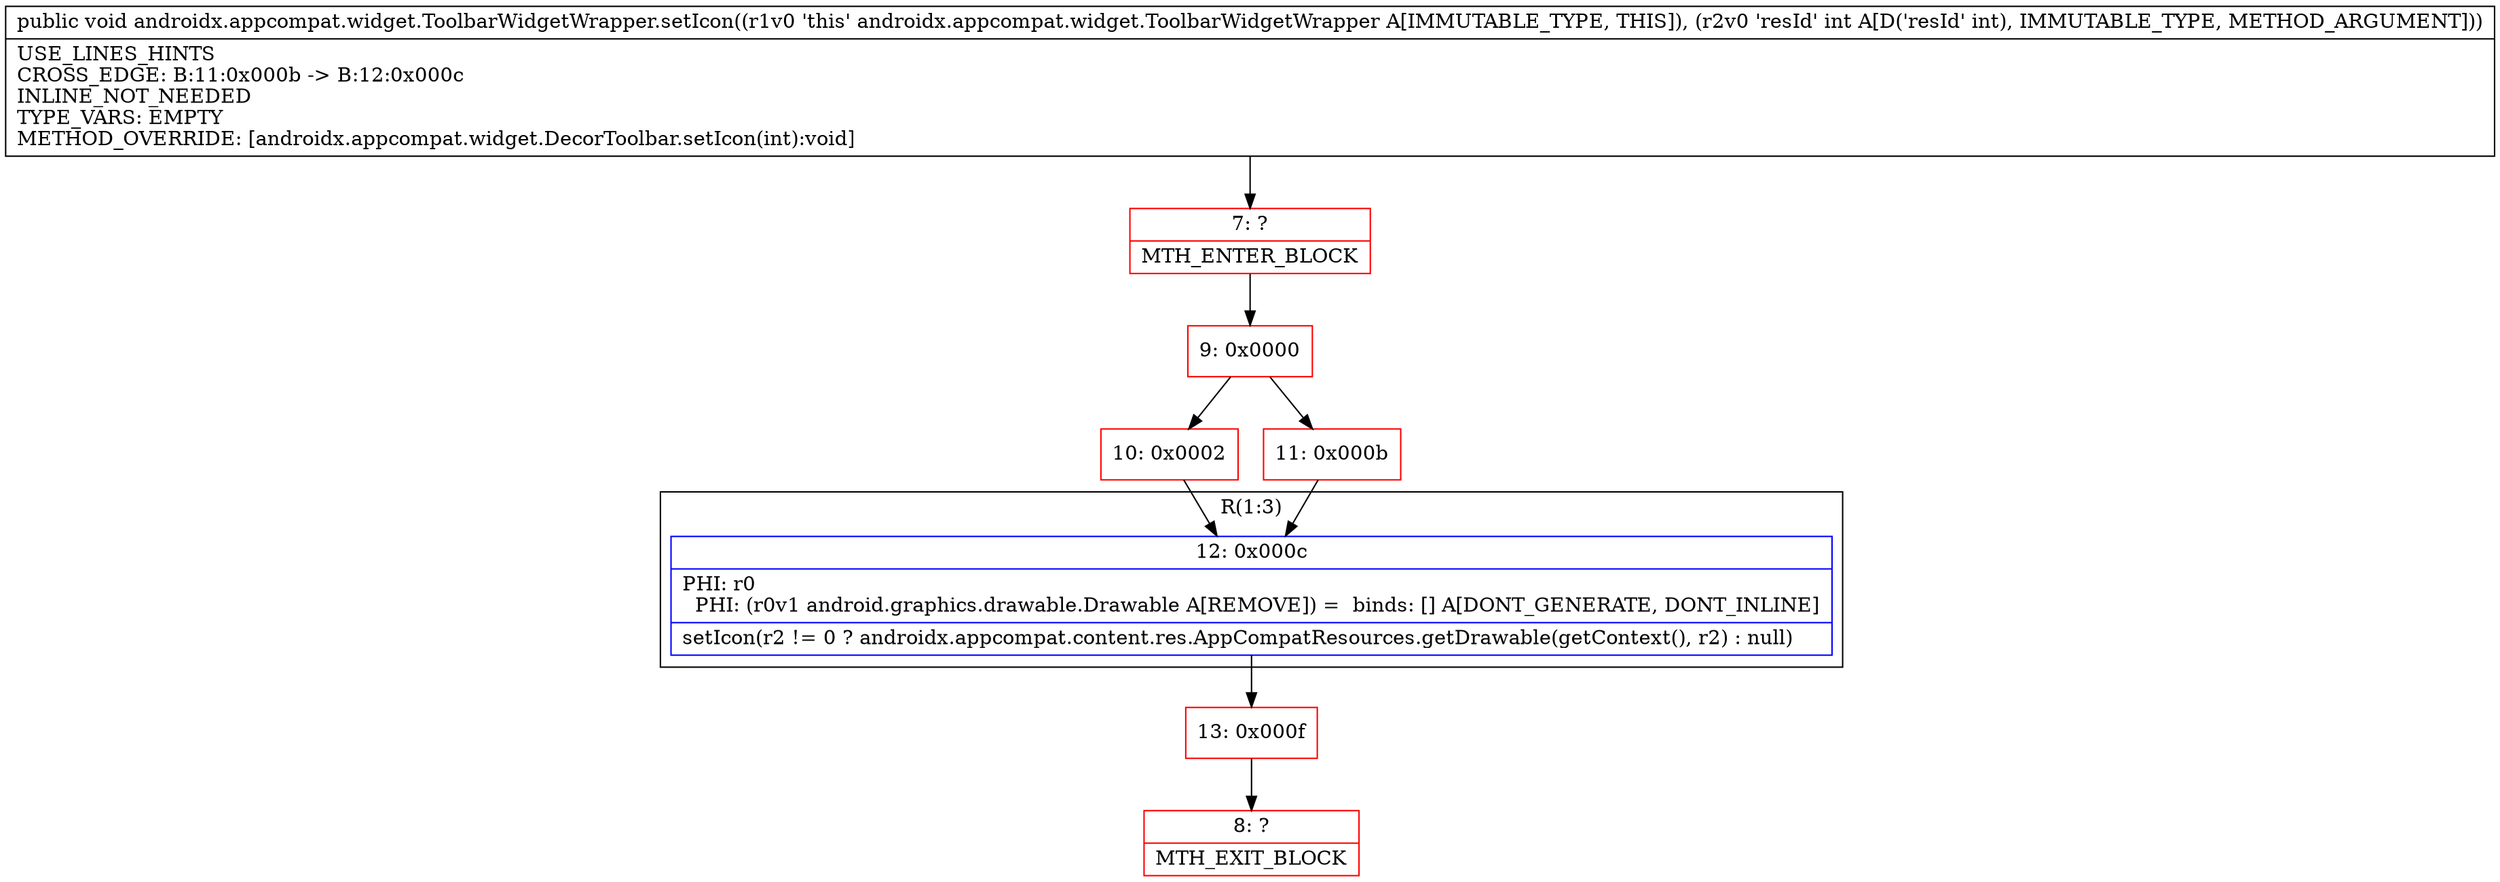 digraph "CFG forandroidx.appcompat.widget.ToolbarWidgetWrapper.setIcon(I)V" {
subgraph cluster_Region_1035359214 {
label = "R(1:3)";
node [shape=record,color=blue];
Node_12 [shape=record,label="{12\:\ 0x000c|PHI: r0 \l  PHI: (r0v1 android.graphics.drawable.Drawable A[REMOVE]) =  binds: [] A[DONT_GENERATE, DONT_INLINE]\l|setIcon(r2 != 0 ? androidx.appcompat.content.res.AppCompatResources.getDrawable(getContext(), r2) : null)\l}"];
}
Node_7 [shape=record,color=red,label="{7\:\ ?|MTH_ENTER_BLOCK\l}"];
Node_9 [shape=record,color=red,label="{9\:\ 0x0000}"];
Node_10 [shape=record,color=red,label="{10\:\ 0x0002}"];
Node_13 [shape=record,color=red,label="{13\:\ 0x000f}"];
Node_8 [shape=record,color=red,label="{8\:\ ?|MTH_EXIT_BLOCK\l}"];
Node_11 [shape=record,color=red,label="{11\:\ 0x000b}"];
MethodNode[shape=record,label="{public void androidx.appcompat.widget.ToolbarWidgetWrapper.setIcon((r1v0 'this' androidx.appcompat.widget.ToolbarWidgetWrapper A[IMMUTABLE_TYPE, THIS]), (r2v0 'resId' int A[D('resId' int), IMMUTABLE_TYPE, METHOD_ARGUMENT]))  | USE_LINES_HINTS\lCROSS_EDGE: B:11:0x000b \-\> B:12:0x000c\lINLINE_NOT_NEEDED\lTYPE_VARS: EMPTY\lMETHOD_OVERRIDE: [androidx.appcompat.widget.DecorToolbar.setIcon(int):void]\l}"];
MethodNode -> Node_7;Node_12 -> Node_13;
Node_7 -> Node_9;
Node_9 -> Node_10;
Node_9 -> Node_11;
Node_10 -> Node_12;
Node_13 -> Node_8;
Node_11 -> Node_12;
}

